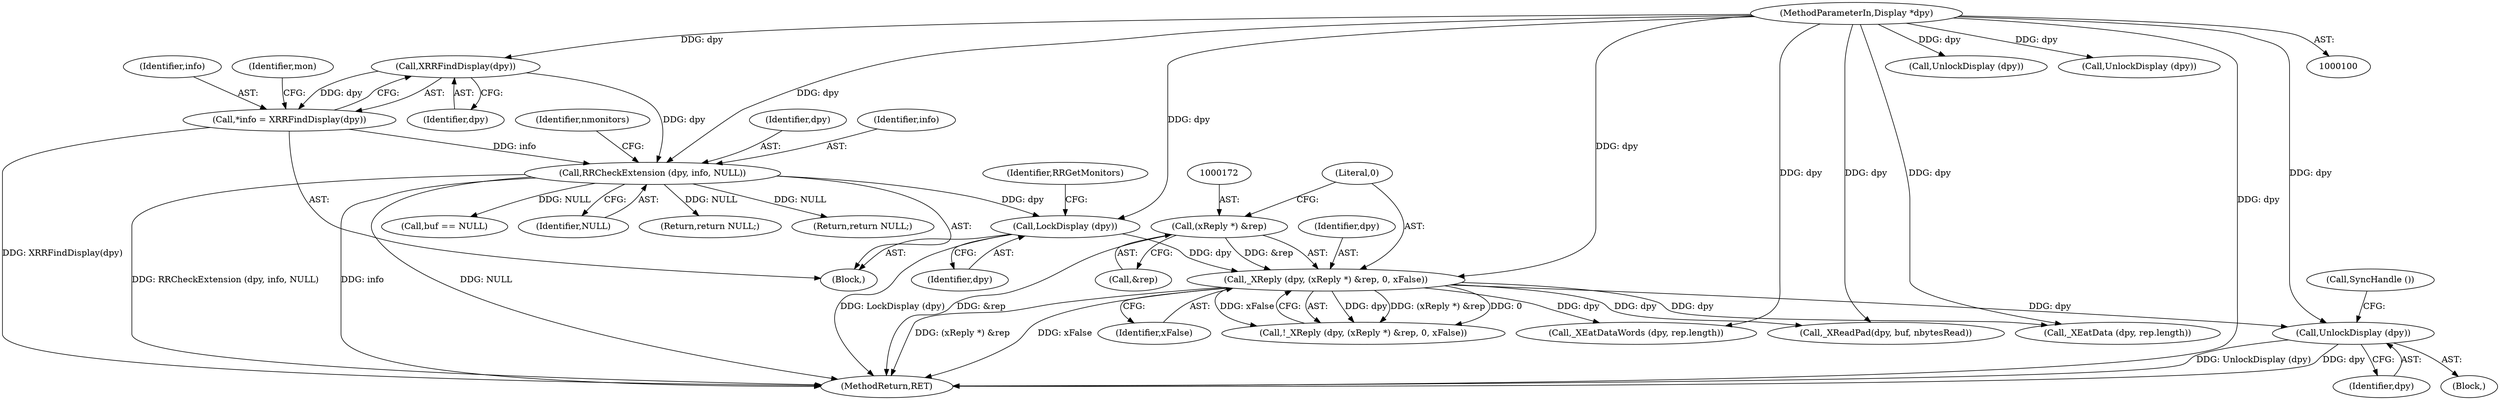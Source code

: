 digraph "0_libXrandr_a0df3e1c7728205e5c7650b2e6dce684139254a6@pointer" {
"1000178" [label="(Call,UnlockDisplay (dpy))"];
"1000169" [label="(Call,_XReply (dpy, (xReply *) &rep, 0, xFalse))"];
"1000138" [label="(Call,LockDisplay (dpy))"];
"1000129" [label="(Call,RRCheckExtension (dpy, info, NULL))"];
"1000109" [label="(Call,XRRFindDisplay(dpy))"];
"1000101" [label="(MethodParameterIn,Display *dpy)"];
"1000107" [label="(Call,*info = XRRFindDisplay(dpy))"];
"1000171" [label="(Call,(xReply *) &rep)"];
"1000109" [label="(Call,XRRFindDisplay(dpy))"];
"1000169" [label="(Call,_XReply (dpy, (xReply *) &rep, 0, xFalse))"];
"1000176" [label="(Identifier,xFalse)"];
"1000173" [label="(Call,&rep)"];
"1000178" [label="(Call,UnlockDisplay (dpy))"];
"1000278" [label="(Call,buf == NULL)"];
"1000105" [label="(Block,)"];
"1000130" [label="(Identifier,dpy)"];
"1000108" [label="(Identifier,info)"];
"1000180" [label="(Call,SyncHandle ())"];
"1000463" [label="(MethodReturn,RET)"];
"1000126" [label="(Identifier,mon)"];
"1000138" [label="(Call,LockDisplay (dpy))"];
"1000175" [label="(Literal,0)"];
"1000101" [label="(MethodParameterIn,Display *dpy)"];
"1000131" [label="(Identifier,info)"];
"1000132" [label="(Identifier,NULL)"];
"1000129" [label="(Call,RRCheckExtension (dpy, info, NULL))"];
"1000135" [label="(Identifier,nmonitors)"];
"1000231" [label="(Call,UnlockDisplay (dpy))"];
"1000179" [label="(Identifier,dpy)"];
"1000139" [label="(Identifier,dpy)"];
"1000294" [label="(Call,UnlockDisplay (dpy))"];
"1000170" [label="(Identifier,dpy)"];
"1000177" [label="(Block,)"];
"1000107" [label="(Call,*info = XRRFindDisplay(dpy))"];
"1000110" [label="(Identifier,dpy)"];
"1000234" [label="(Return,return NULL;)"];
"1000168" [label="(Call,!_XReply (dpy, (xReply *) &rep, 0, xFalse))"];
"1000289" [label="(Call,_XEatDataWords (dpy, rep.length))"];
"1000181" [label="(Return,return NULL;)"];
"1000299" [label="(Call,_XReadPad(dpy, buf, nbytesRead))"];
"1000141" [label="(Identifier,RRGetMonitors)"];
"1000226" [label="(Call,_XEatData (dpy, rep.length))"];
"1000171" [label="(Call,(xReply *) &rep)"];
"1000178" -> "1000177"  [label="AST: "];
"1000178" -> "1000179"  [label="CFG: "];
"1000179" -> "1000178"  [label="AST: "];
"1000180" -> "1000178"  [label="CFG: "];
"1000178" -> "1000463"  [label="DDG: UnlockDisplay (dpy)"];
"1000178" -> "1000463"  [label="DDG: dpy"];
"1000169" -> "1000178"  [label="DDG: dpy"];
"1000101" -> "1000178"  [label="DDG: dpy"];
"1000169" -> "1000168"  [label="AST: "];
"1000169" -> "1000176"  [label="CFG: "];
"1000170" -> "1000169"  [label="AST: "];
"1000171" -> "1000169"  [label="AST: "];
"1000175" -> "1000169"  [label="AST: "];
"1000176" -> "1000169"  [label="AST: "];
"1000168" -> "1000169"  [label="CFG: "];
"1000169" -> "1000463"  [label="DDG: xFalse"];
"1000169" -> "1000463"  [label="DDG: (xReply *) &rep"];
"1000169" -> "1000168"  [label="DDG: dpy"];
"1000169" -> "1000168"  [label="DDG: (xReply *) &rep"];
"1000169" -> "1000168"  [label="DDG: 0"];
"1000169" -> "1000168"  [label="DDG: xFalse"];
"1000138" -> "1000169"  [label="DDG: dpy"];
"1000101" -> "1000169"  [label="DDG: dpy"];
"1000171" -> "1000169"  [label="DDG: &rep"];
"1000169" -> "1000226"  [label="DDG: dpy"];
"1000169" -> "1000289"  [label="DDG: dpy"];
"1000169" -> "1000299"  [label="DDG: dpy"];
"1000138" -> "1000105"  [label="AST: "];
"1000138" -> "1000139"  [label="CFG: "];
"1000139" -> "1000138"  [label="AST: "];
"1000141" -> "1000138"  [label="CFG: "];
"1000138" -> "1000463"  [label="DDG: LockDisplay (dpy)"];
"1000129" -> "1000138"  [label="DDG: dpy"];
"1000101" -> "1000138"  [label="DDG: dpy"];
"1000129" -> "1000105"  [label="AST: "];
"1000129" -> "1000132"  [label="CFG: "];
"1000130" -> "1000129"  [label="AST: "];
"1000131" -> "1000129"  [label="AST: "];
"1000132" -> "1000129"  [label="AST: "];
"1000135" -> "1000129"  [label="CFG: "];
"1000129" -> "1000463"  [label="DDG: NULL"];
"1000129" -> "1000463"  [label="DDG: RRCheckExtension (dpy, info, NULL)"];
"1000129" -> "1000463"  [label="DDG: info"];
"1000109" -> "1000129"  [label="DDG: dpy"];
"1000101" -> "1000129"  [label="DDG: dpy"];
"1000107" -> "1000129"  [label="DDG: info"];
"1000129" -> "1000181"  [label="DDG: NULL"];
"1000129" -> "1000234"  [label="DDG: NULL"];
"1000129" -> "1000278"  [label="DDG: NULL"];
"1000109" -> "1000107"  [label="AST: "];
"1000109" -> "1000110"  [label="CFG: "];
"1000110" -> "1000109"  [label="AST: "];
"1000107" -> "1000109"  [label="CFG: "];
"1000109" -> "1000107"  [label="DDG: dpy"];
"1000101" -> "1000109"  [label="DDG: dpy"];
"1000101" -> "1000100"  [label="AST: "];
"1000101" -> "1000463"  [label="DDG: dpy"];
"1000101" -> "1000226"  [label="DDG: dpy"];
"1000101" -> "1000231"  [label="DDG: dpy"];
"1000101" -> "1000289"  [label="DDG: dpy"];
"1000101" -> "1000294"  [label="DDG: dpy"];
"1000101" -> "1000299"  [label="DDG: dpy"];
"1000107" -> "1000105"  [label="AST: "];
"1000108" -> "1000107"  [label="AST: "];
"1000126" -> "1000107"  [label="CFG: "];
"1000107" -> "1000463"  [label="DDG: XRRFindDisplay(dpy)"];
"1000171" -> "1000173"  [label="CFG: "];
"1000172" -> "1000171"  [label="AST: "];
"1000173" -> "1000171"  [label="AST: "];
"1000175" -> "1000171"  [label="CFG: "];
"1000171" -> "1000463"  [label="DDG: &rep"];
}
